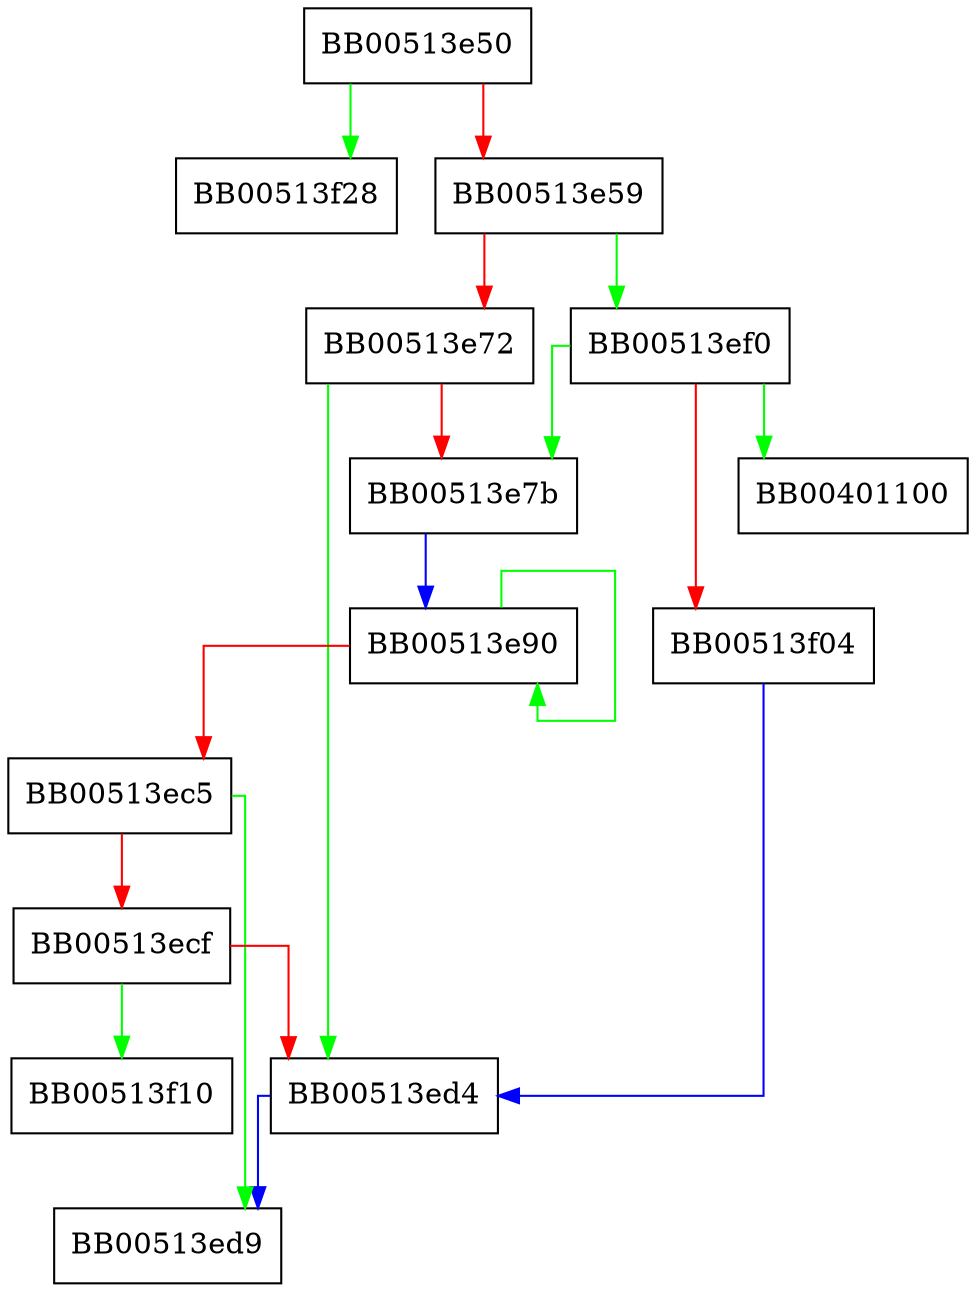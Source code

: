 digraph ASN1_PRINTABLE_type {
  node [shape="box"];
  graph [splines=ortho];
  BB00513e50 -> BB00513f28 [color="green"];
  BB00513e50 -> BB00513e59 [color="red"];
  BB00513e59 -> BB00513ef0 [color="green"];
  BB00513e59 -> BB00513e72 [color="red"];
  BB00513e72 -> BB00513ed4 [color="green"];
  BB00513e72 -> BB00513e7b [color="red"];
  BB00513e7b -> BB00513e90 [color="blue"];
  BB00513e90 -> BB00513e90 [color="green"];
  BB00513e90 -> BB00513ec5 [color="red"];
  BB00513ec5 -> BB00513ed9 [color="green"];
  BB00513ec5 -> BB00513ecf [color="red"];
  BB00513ecf -> BB00513f10 [color="green"];
  BB00513ecf -> BB00513ed4 [color="red"];
  BB00513ed4 -> BB00513ed9 [color="blue"];
  BB00513ef0 -> BB00401100 [color="green"];
  BB00513ef0 -> BB00513e7b [color="green"];
  BB00513ef0 -> BB00513f04 [color="red"];
  BB00513f04 -> BB00513ed4 [color="blue"];
}
